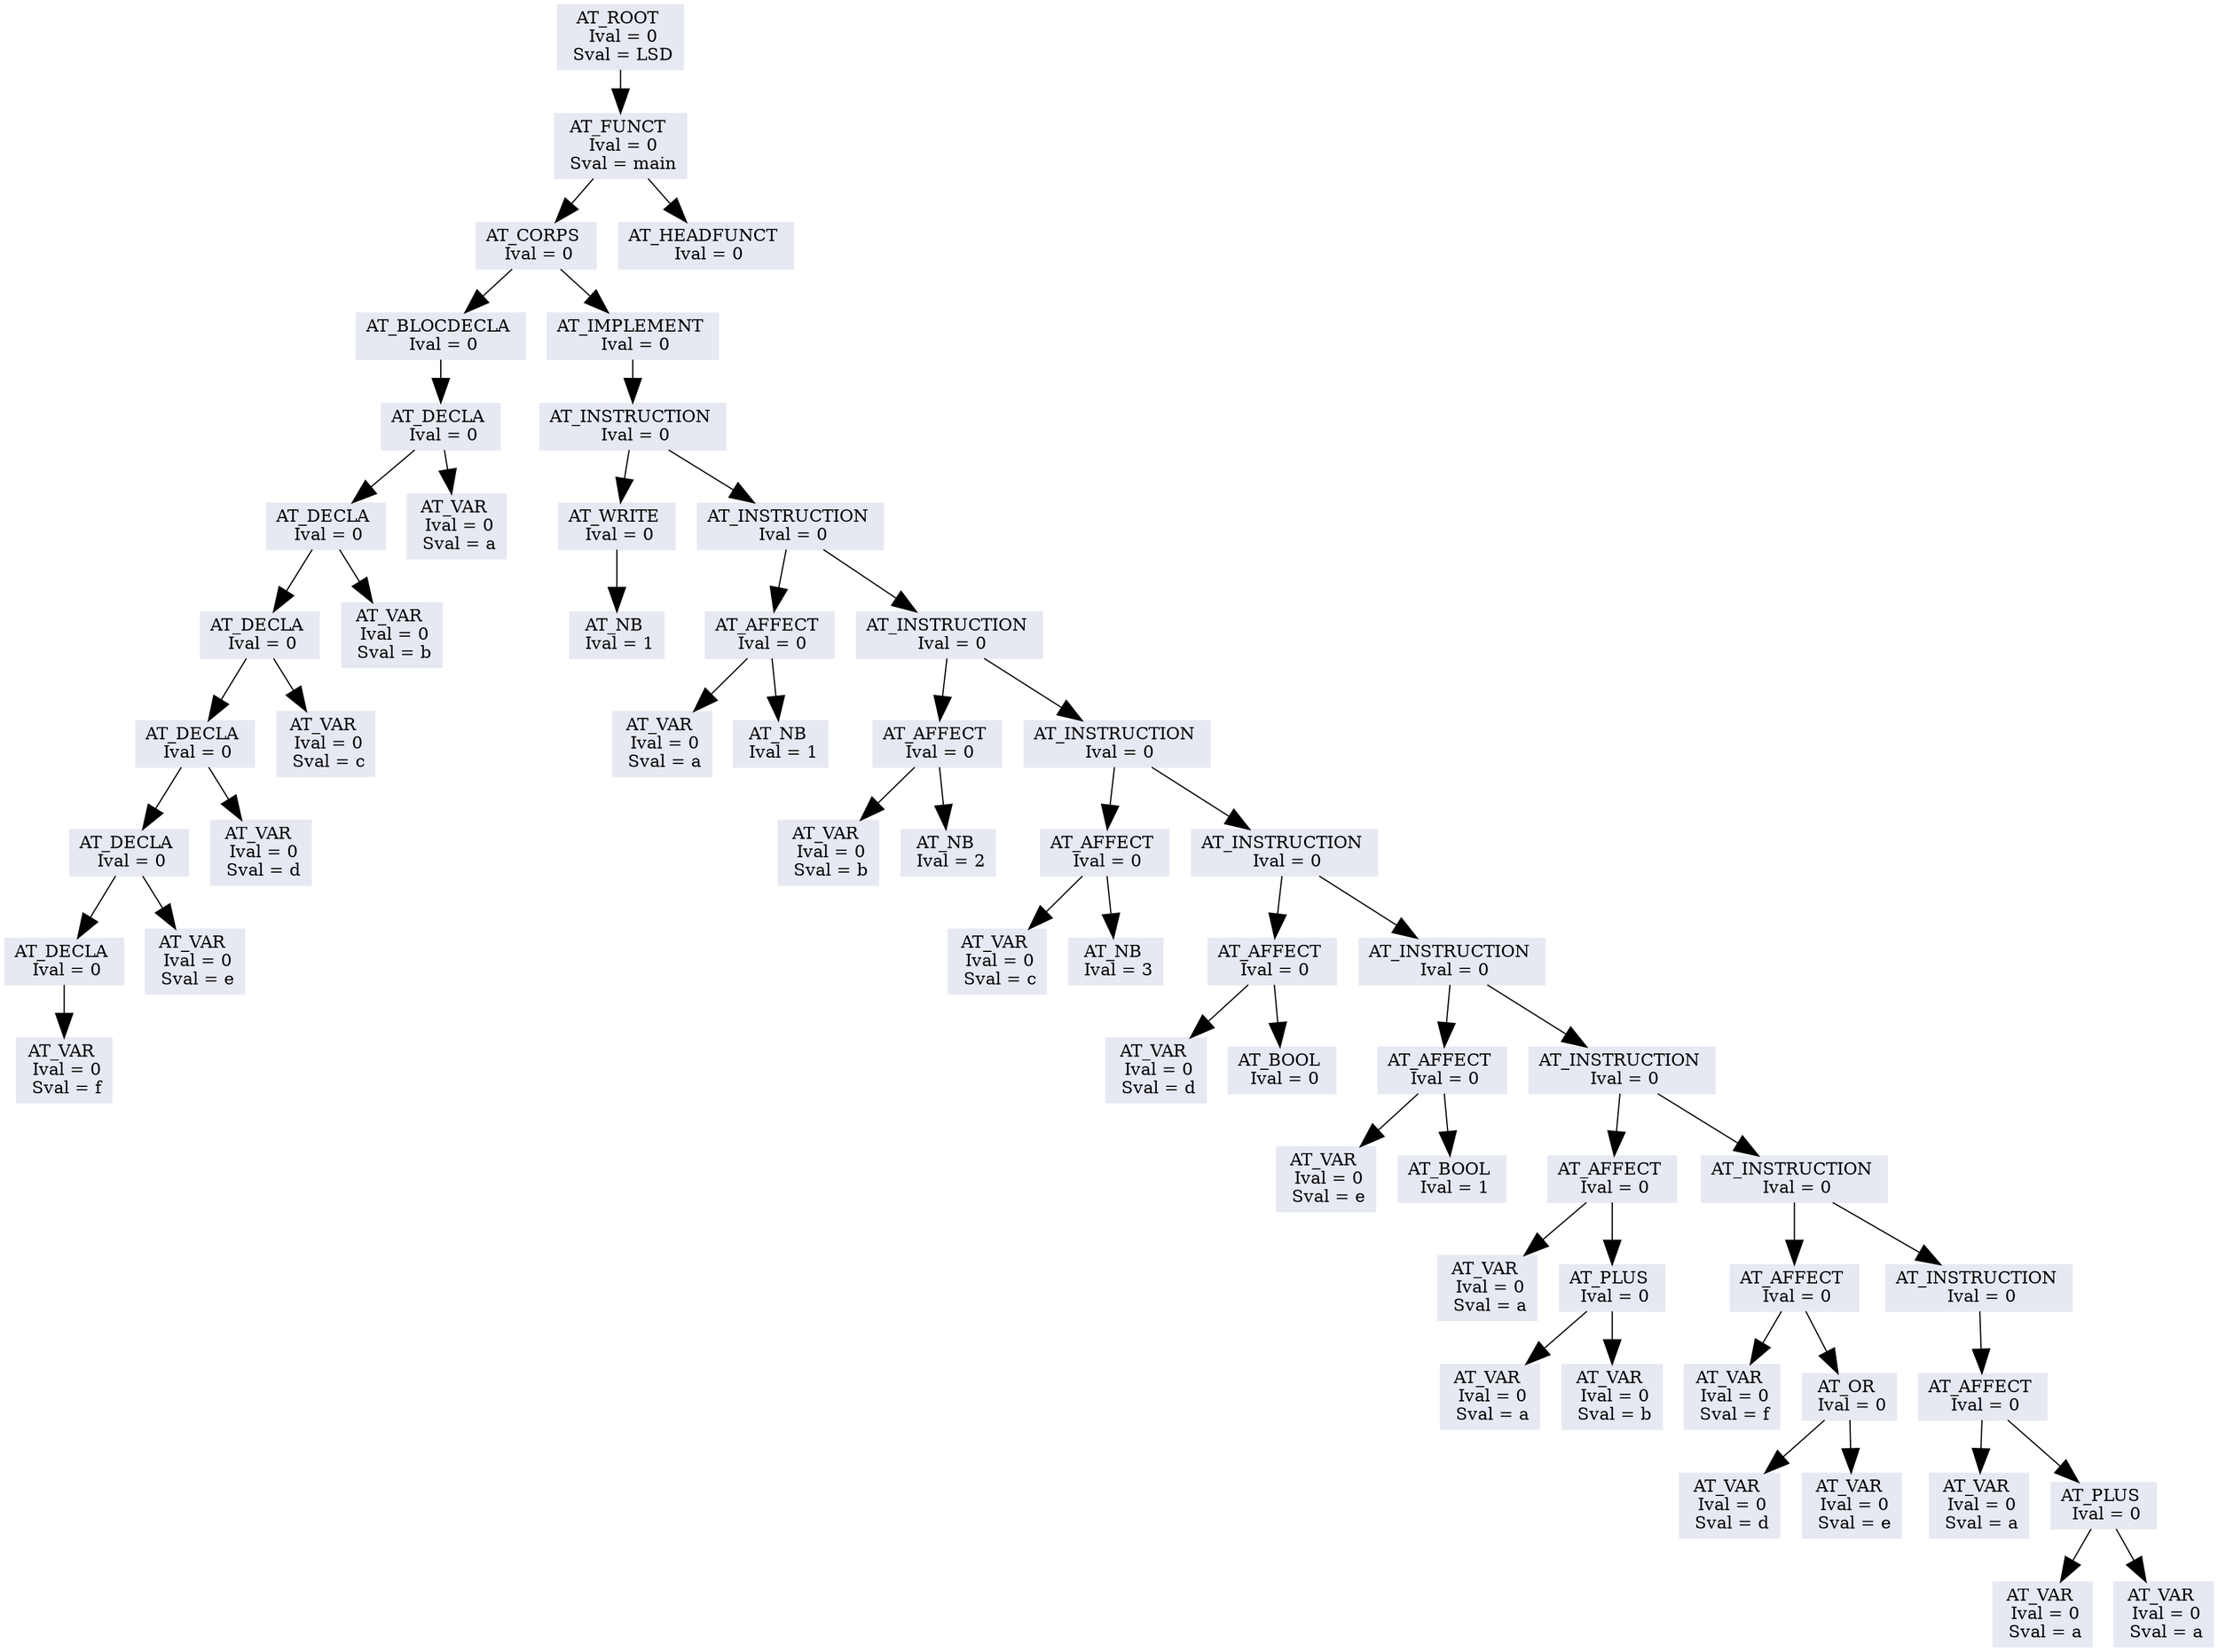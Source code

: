 //dot -Tjpg -oArbreGraph.jpg ArbreGraph.dot
digraph LSD12{
	bgcolor=white
	node [color="#9DACBF", fontcolor="#000000", style=filled];
	edge [arrowsize=2, color="#000000"];

// A remplacer avec ce qu'il y a entre ";*** BEGIN printTreeGraphViz(..) +locations ***" et ";*** END printTreeGraphViz(..) +locations ***"

"0x976a8f8";
"0x976a8f8"[shape=box, color="#e6e8f2", fontcolor="#000000",label="AT_ROOT \n Ival = 0\n Sval = LSD"];
"0x976a8f8" -> "0x976a8d8";
"0x976a8d8"[shape=box, color="#e6e8f2", fontcolor="#000000",label="AT_FUNCT \n Ival = 0\n Sval = main"];
"0x976a8d8" -> "0x976a8b8";
"0x976a8d8" -> "0x976a078";
"0x976a8b8"[shape=box, color="#e6e8f2", fontcolor="#000000",label="AT_CORPS \n Ival = 0"];
"0x976a8b8" -> "0x976a278";
"0x976a8b8" -> "0x976a898";
"0x976a278"[shape=box, color="#e6e8f2", fontcolor="#000000",label="AT_BLOCDECLA \n Ival = 0"];
"0x976a278" -> "0x976a258";
"0x976a258"[shape=box, color="#e6e8f2", fontcolor="#000000",label="AT_DECLA \n Ival = 0"];
"0x976a258" -> "0x976a238";
"0x976a258" -> "0x976a0a8";
"0x976a238"[shape=box, color="#e6e8f2", fontcolor="#000000",label="AT_DECLA \n Ival = 0"];
"0x976a238" -> "0x976a218";
"0x976a238" -> "0x976a0d8";
"0x976a218"[shape=box, color="#e6e8f2", fontcolor="#000000",label="AT_DECLA \n Ival = 0"];
"0x976a218" -> "0x976a1f8";
"0x976a218" -> "0x976a108";
"0x976a1f8"[shape=box, color="#e6e8f2", fontcolor="#000000",label="AT_DECLA \n Ival = 0"];
"0x976a1f8" -> "0x976a1d8";
"0x976a1f8" -> "0x976a138";
"0x976a1d8"[shape=box, color="#e6e8f2", fontcolor="#000000",label="AT_DECLA \n Ival = 0"];
"0x976a1d8" -> "0x976a1b8";
"0x976a1d8" -> "0x976a168";
"0x976a1b8"[shape=box, color="#e6e8f2", fontcolor="#000000",label="AT_DECLA \n Ival = 0"];
"0x976a1b8" -> "0x976a198";
"0x976a198"[shape=box, color="#e6e8f2", fontcolor="#000000",label="AT_VAR \n Ival = 0\n Sval = f"];
"0x976a168"[shape=box, color="#e6e8f2", fontcolor="#000000",label="AT_VAR \n Ival = 0\n Sval = e"];
"0x976a138"[shape=box, color="#e6e8f2", fontcolor="#000000",label="AT_VAR \n Ival = 0\n Sval = d"];
"0x976a108"[shape=box, color="#e6e8f2", fontcolor="#000000",label="AT_VAR \n Ival = 0\n Sval = c"];
"0x976a0d8"[shape=box, color="#e6e8f2", fontcolor="#000000",label="AT_VAR \n Ival = 0\n Sval = b"];
"0x976a0a8"[shape=box, color="#e6e8f2", fontcolor="#000000",label="AT_VAR \n Ival = 0\n Sval = a"];
"0x976a898"[shape=box, color="#e6e8f2", fontcolor="#000000",label="AT_IMPLEMENT \n Ival = 0"];
"0x976a898" -> "0x976a878";
"0x976a878"[shape=box, color="#e6e8f2", fontcolor="#000000",label="AT_INSTRUCTION \n Ival = 0"];
"0x976a878" -> "0x976a2b8";
"0x976a878" -> "0x976a858";
"0x976a2b8"[shape=box, color="#e6e8f2", fontcolor="#000000",label="AT_WRITE \n Ival = 0"];
"0x976a2b8" -> "0x976a298";
"0x976a298"[shape=box, color="#e6e8f2", fontcolor="#000000",label="AT_NB \n Ival = 1"];
"0x976a858"[shape=box, color="#e6e8f2", fontcolor="#000000",label="AT_INSTRUCTION \n Ival = 0"];
"0x976a858" -> "0x976a328";
"0x976a858" -> "0x976a838";
"0x976a328"[shape=box, color="#e6e8f2", fontcolor="#000000",label="AT_AFFECT \n Ival = 0"];
"0x976a328" -> "0x976a2e8";
"0x976a328" -> "0x976a308";
"0x976a2e8"[shape=box, color="#e6e8f2", fontcolor="#000000",label="AT_VAR \n Ival = 0\n Sval = a"];
"0x976a308"[shape=box, color="#e6e8f2", fontcolor="#000000",label="AT_NB \n Ival = 1"];
"0x976a838"[shape=box, color="#e6e8f2", fontcolor="#000000",label="AT_INSTRUCTION \n Ival = 0"];
"0x976a838" -> "0x976a398";
"0x976a838" -> "0x976a818";
"0x976a398"[shape=box, color="#e6e8f2", fontcolor="#000000",label="AT_AFFECT \n Ival = 0"];
"0x976a398" -> "0x976a358";
"0x976a398" -> "0x976a378";
"0x976a358"[shape=box, color="#e6e8f2", fontcolor="#000000",label="AT_VAR \n Ival = 0\n Sval = b"];
"0x976a378"[shape=box, color="#e6e8f2", fontcolor="#000000",label="AT_NB \n Ival = 2"];
"0x976a818"[shape=box, color="#e6e8f2", fontcolor="#000000",label="AT_INSTRUCTION \n Ival = 0"];
"0x976a818" -> "0x976a408";
"0x976a818" -> "0x976a7f8";
"0x976a408"[shape=box, color="#e6e8f2", fontcolor="#000000",label="AT_AFFECT \n Ival = 0"];
"0x976a408" -> "0x976a3c8";
"0x976a408" -> "0x976a3e8";
"0x976a3c8"[shape=box, color="#e6e8f2", fontcolor="#000000",label="AT_VAR \n Ival = 0\n Sval = c"];
"0x976a3e8"[shape=box, color="#e6e8f2", fontcolor="#000000",label="AT_NB \n Ival = 3"];
"0x976a7f8"[shape=box, color="#e6e8f2", fontcolor="#000000",label="AT_INSTRUCTION \n Ival = 0"];
"0x976a7f8" -> "0x976a478";
"0x976a7f8" -> "0x976a7d8";
"0x976a478"[shape=box, color="#e6e8f2", fontcolor="#000000",label="AT_AFFECT \n Ival = 0"];
"0x976a478" -> "0x976a438";
"0x976a478" -> "0x976a458";
"0x976a438"[shape=box, color="#e6e8f2", fontcolor="#000000",label="AT_VAR \n Ival = 0\n Sval = d"];
"0x976a458"[shape=box, color="#e6e8f2", fontcolor="#000000",label="AT_BOOL \n Ival = 0"];
"0x976a7d8"[shape=box, color="#e6e8f2", fontcolor="#000000",label="AT_INSTRUCTION \n Ival = 0"];
"0x976a7d8" -> "0x976a4e8";
"0x976a7d8" -> "0x976a7b8";
"0x976a4e8"[shape=box, color="#e6e8f2", fontcolor="#000000",label="AT_AFFECT \n Ival = 0"];
"0x976a4e8" -> "0x976a4a8";
"0x976a4e8" -> "0x976a4c8";
"0x976a4a8"[shape=box, color="#e6e8f2", fontcolor="#000000",label="AT_VAR \n Ival = 0\n Sval = e"];
"0x976a4c8"[shape=box, color="#e6e8f2", fontcolor="#000000",label="AT_BOOL \n Ival = 1"];
"0x976a7b8"[shape=box, color="#e6e8f2", fontcolor="#000000",label="AT_INSTRUCTION \n Ival = 0"];
"0x976a7b8" -> "0x976a5b8";
"0x976a7b8" -> "0x976a798";
"0x976a5b8"[shape=box, color="#e6e8f2", fontcolor="#000000",label="AT_AFFECT \n Ival = 0"];
"0x976a5b8" -> "0x976a518";
"0x976a5b8" -> "0x976a598";
"0x976a518"[shape=box, color="#e6e8f2", fontcolor="#000000",label="AT_VAR \n Ival = 0\n Sval = a"];
"0x976a598"[shape=box, color="#e6e8f2", fontcolor="#000000",label="AT_PLUS \n Ival = 0"];
"0x976a598" -> "0x976a548";
"0x976a598" -> "0x976a578";
"0x976a548"[shape=box, color="#e6e8f2", fontcolor="#000000",label="AT_VAR \n Ival = 0\n Sval = a"];
"0x976a578"[shape=box, color="#e6e8f2", fontcolor="#000000",label="AT_VAR \n Ival = 0\n Sval = b"];
"0x976a798"[shape=box, color="#e6e8f2", fontcolor="#000000",label="AT_INSTRUCTION \n Ival = 0"];
"0x976a798" -> "0x976a688";
"0x976a798" -> "0x976a778";
"0x976a688"[shape=box, color="#e6e8f2", fontcolor="#000000",label="AT_AFFECT \n Ival = 0"];
"0x976a688" -> "0x976a5e8";
"0x976a688" -> "0x976a668";
"0x976a5e8"[shape=box, color="#e6e8f2", fontcolor="#000000",label="AT_VAR \n Ival = 0\n Sval = f"];
"0x976a668"[shape=box, color="#e6e8f2", fontcolor="#000000",label="AT_OR \n Ival = 0"];
"0x976a668" -> "0x976a618";
"0x976a668" -> "0x976a648";
"0x976a618"[shape=box, color="#e6e8f2", fontcolor="#000000",label="AT_VAR \n Ival = 0\n Sval = d"];
"0x976a648"[shape=box, color="#e6e8f2", fontcolor="#000000",label="AT_VAR \n Ival = 0\n Sval = e"];
"0x976a778"[shape=box, color="#e6e8f2", fontcolor="#000000",label="AT_INSTRUCTION \n Ival = 0"];
"0x976a778" -> "0x976a758";
"0x976a758"[shape=box, color="#e6e8f2", fontcolor="#000000",label="AT_AFFECT \n Ival = 0"];
"0x976a758" -> "0x976a6b8";
"0x976a758" -> "0x976a738";
"0x976a6b8"[shape=box, color="#e6e8f2", fontcolor="#000000",label="AT_VAR \n Ival = 0\n Sval = a"];
"0x976a738"[shape=box, color="#e6e8f2", fontcolor="#000000",label="AT_PLUS \n Ival = 0"];
"0x976a738" -> "0x976a6e8";
"0x976a738" -> "0x976a718";
"0x976a6e8"[shape=box, color="#e6e8f2", fontcolor="#000000",label="AT_VAR \n Ival = 0\n Sval = a"];
"0x976a718"[shape=box, color="#e6e8f2", fontcolor="#000000",label="AT_VAR \n Ival = 0\n Sval = a"];
"0x976a078"[shape=box, color="#e6e8f2", fontcolor="#000000",label="AT_HEADFUNCT \n Ival = 0"];
}

